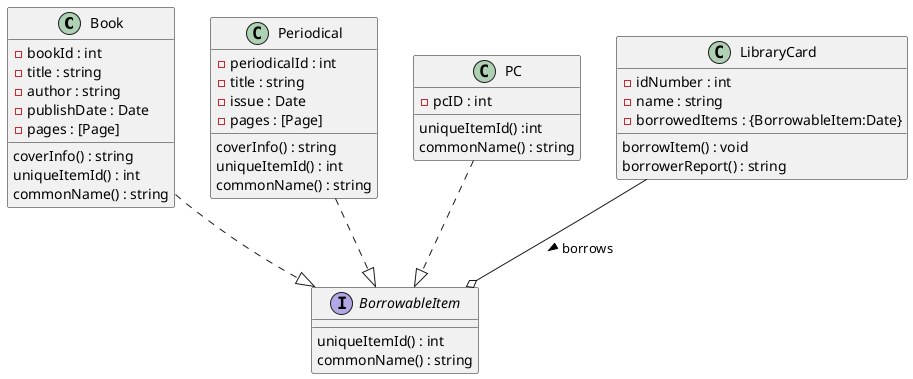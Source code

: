 @startuml
class Book{
  -bookId : int
  -title : string
  -author : string
  -publishDate : Date
  -pages : [Page]
  coverInfo() : string
  uniqueItemId() : int
  commonName() : string
}

class Periodical{
  -periodicalId : int
  -title : string
  -issue : Date
  -pages : [Page]
  coverInfo() : string
  uniqueItemId() : int
  commonName() : string
}

class PC{
  -pcID : int
  uniqueItemId() :int
  commonName() : string
}


interface BorrowableItem{
  uniqueItemId() : int
  commonName() : string
}

class LibraryCard{
  -idNumber : int
  -name : string
  -borrowedItems : {BorrowableItem:Date}
  borrowItem() : void
  borrowerReport() : string
}


Book ..|> BorrowableItem
Periodical ..|> BorrowableItem
PC ..|> BorrowableItem
LibraryCard --o BorrowableItem : borrows >


@enduml
